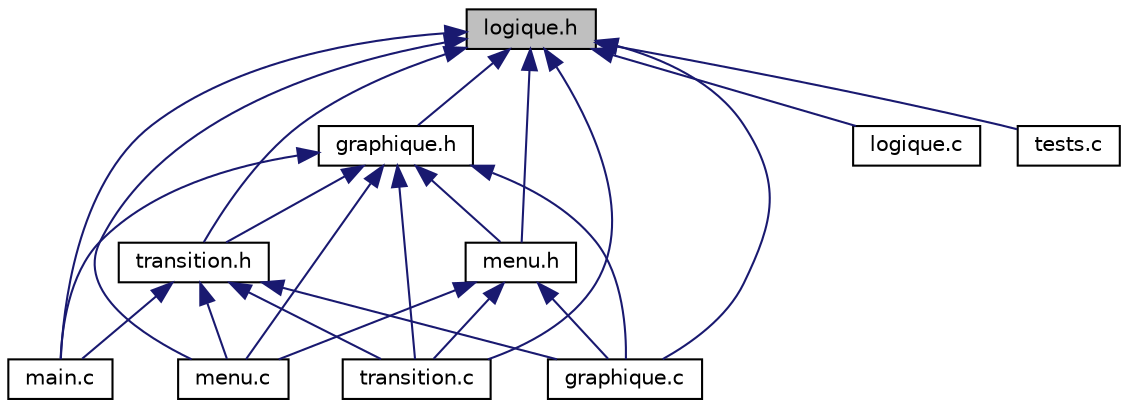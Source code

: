 digraph "logique.h"
{
 // LATEX_PDF_SIZE
  edge [fontname="Helvetica",fontsize="10",labelfontname="Helvetica",labelfontsize="10"];
  node [fontname="Helvetica",fontsize="10",shape=record];
  Node1 [label="logique.h",height=0.2,width=0.4,color="black", fillcolor="grey75", style="filled", fontcolor="black",tooltip="Header du module logique."];
  Node1 -> Node2 [dir="back",color="midnightblue",fontsize="10",style="solid"];
  Node2 [label="transition.h",height=0.2,width=0.4,color="black", fillcolor="white", style="filled",URL="$transition_8h.html",tooltip="Header regroupant toutes les fonctions appelant des fonctions graphique et logique."];
  Node2 -> Node3 [dir="back",color="midnightblue",fontsize="10",style="solid"];
  Node3 [label="graphique.c",height=0.2,width=0.4,color="black", fillcolor="white", style="filled",URL="$graphique_8c.html",tooltip="Module gérant la partie graphique du jeu."];
  Node2 -> Node4 [dir="back",color="midnightblue",fontsize="10",style="solid"];
  Node4 [label="main.c",height=0.2,width=0.4,color="black", fillcolor="white", style="filled",URL="$main_8c.html",tooltip="Programme principal initial du niveau 3 + extensions."];
  Node2 -> Node5 [dir="back",color="midnightblue",fontsize="10",style="solid"];
  Node5 [label="menu.c",height=0.2,width=0.4,color="black", fillcolor="white", style="filled",URL="$menu_8c.html",tooltip="Module gérant le fonctionnement du menu."];
  Node2 -> Node6 [dir="back",color="midnightblue",fontsize="10",style="solid"];
  Node6 [label="transition.c",height=0.2,width=0.4,color="black", fillcolor="white", style="filled",URL="$transition_8c.html",tooltip="Module gérant la transition entre les modules différents modules."];
  Node1 -> Node7 [dir="back",color="midnightblue",fontsize="10",style="solid"];
  Node7 [label="graphique.h",height=0.2,width=0.4,color="black", fillcolor="white", style="filled",URL="$graphique_8h.html",tooltip="Header du module graphique."];
  Node7 -> Node2 [dir="back",color="midnightblue",fontsize="10",style="solid"];
  Node7 -> Node3 [dir="back",color="midnightblue",fontsize="10",style="solid"];
  Node7 -> Node8 [dir="back",color="midnightblue",fontsize="10",style="solid"];
  Node8 [label="menu.h",height=0.2,width=0.4,color="black", fillcolor="white", style="filled",URL="$menu_8h.html",tooltip="Header regroupant toutes les fonctions appelant des fonctions graphique et logique."];
  Node8 -> Node3 [dir="back",color="midnightblue",fontsize="10",style="solid"];
  Node8 -> Node5 [dir="back",color="midnightblue",fontsize="10",style="solid"];
  Node8 -> Node6 [dir="back",color="midnightblue",fontsize="10",style="solid"];
  Node7 -> Node4 [dir="back",color="midnightblue",fontsize="10",style="solid"];
  Node7 -> Node5 [dir="back",color="midnightblue",fontsize="10",style="solid"];
  Node7 -> Node6 [dir="back",color="midnightblue",fontsize="10",style="solid"];
  Node1 -> Node3 [dir="back",color="midnightblue",fontsize="10",style="solid"];
  Node1 -> Node8 [dir="back",color="midnightblue",fontsize="10",style="solid"];
  Node1 -> Node9 [dir="back",color="midnightblue",fontsize="10",style="solid"];
  Node9 [label="logique.c",height=0.2,width=0.4,color="black", fillcolor="white", style="filled",URL="$logique_8c.html",tooltip="Module gérant la partie logique du jeu."];
  Node1 -> Node4 [dir="back",color="midnightblue",fontsize="10",style="solid"];
  Node1 -> Node5 [dir="back",color="midnightblue",fontsize="10",style="solid"];
  Node1 -> Node10 [dir="back",color="midnightblue",fontsize="10",style="solid"];
  Node10 [label="tests.c",height=0.2,width=0.4,color="black", fillcolor="white", style="filled",URL="$tests_8c.html",tooltip="Programme testant la partie logique du jeu."];
  Node1 -> Node6 [dir="back",color="midnightblue",fontsize="10",style="solid"];
}

